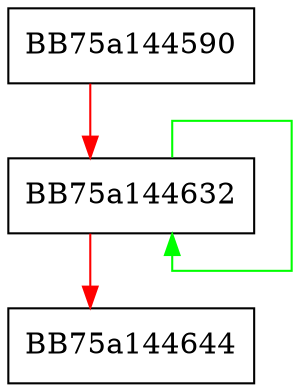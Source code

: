 digraph UfsIoCache {
  node [shape="box"];
  graph [splines=ortho];
  BB75a144590 -> BB75a144632 [color="red"];
  BB75a144632 -> BB75a144632 [color="green"];
  BB75a144632 -> BB75a144644 [color="red"];
}